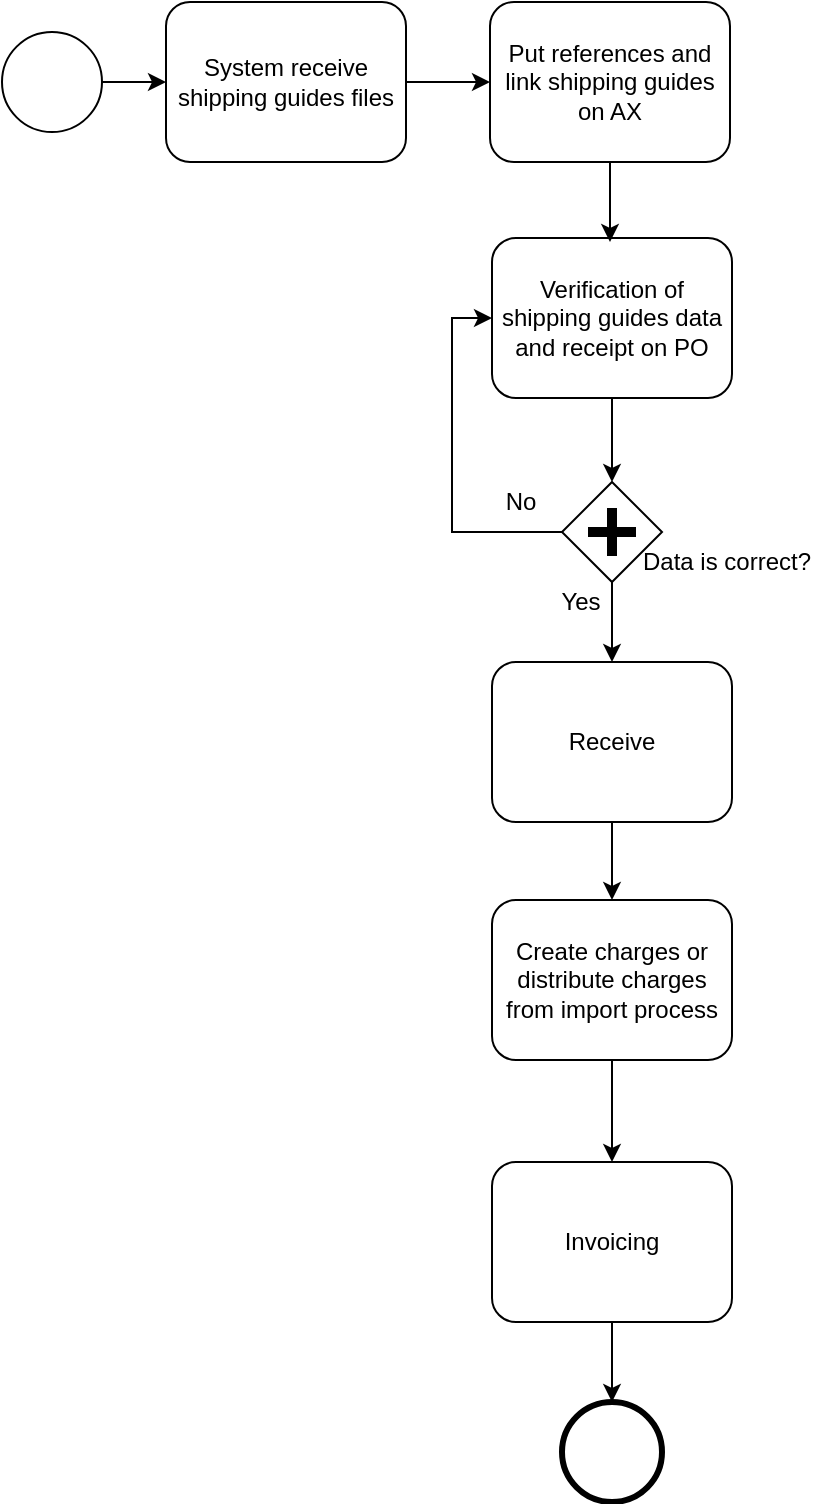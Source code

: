 <mxfile version="14.7.1" type="github">
  <diagram name="Page-1" id="2a216829-ef6e-dabb-86c1-c78162f3ba2b">
    <mxGraphModel dx="1038" dy="489" grid="1" gridSize="10" guides="1" tooltips="1" connect="1" arrows="1" fold="1" page="1" pageScale="1" pageWidth="850" pageHeight="1100" background="none" math="0" shadow="0">
      <root>
        <mxCell id="0" />
        <mxCell id="1" parent="0" />
        <mxCell id="7a84cebc1def654-1" value="" style="shape=mxgraph.bpmn.shape;html=1;verticalLabelPosition=bottom;labelBackgroundColor=#ffffff;verticalAlign=top;perimeter=ellipsePerimeter;outline=standard;symbol=general;" parent="1" vertex="1">
          <mxGeometry x="278" y="265" width="50" height="50" as="geometry" />
        </mxCell>
        <mxCell id="7a84cebc1def654-2" value="System receive shipping guides files" style="shape=ext;rounded=1;html=1;whiteSpace=wrap;" parent="1" vertex="1">
          <mxGeometry x="360" y="250" width="120" height="80" as="geometry" />
        </mxCell>
        <mxCell id="7a84cebc1def654-3" value="Put references and link shipping guides on AX" style="shape=ext;rounded=1;html=1;whiteSpace=wrap;" parent="1" vertex="1">
          <mxGeometry x="522" y="250" width="120" height="80" as="geometry" />
        </mxCell>
        <mxCell id="7a84cebc1def654-8" value="Verification of shipping guides data and receipt on PO" style="shape=ext;rounded=1;html=1;whiteSpace=wrap;" parent="1" vertex="1">
          <mxGeometry x="523" y="368" width="120" height="80" as="geometry" />
        </mxCell>
        <mxCell id="yvd3gltn9VmsAaINUpFN-8" style="edgeStyle=orthogonalEdgeStyle;rounded=0;orthogonalLoop=1;jettySize=auto;html=1;entryX=0;entryY=0.5;entryDx=0;entryDy=0;" edge="1" parent="1" source="7a84cebc1def654-9" target="7a84cebc1def654-8">
          <mxGeometry relative="1" as="geometry">
            <Array as="points">
              <mxPoint x="503" y="515" />
              <mxPoint x="503" y="408" />
            </Array>
          </mxGeometry>
        </mxCell>
        <mxCell id="7a84cebc1def654-9" value="" style="shape=mxgraph.bpmn.shape;html=1;verticalLabelPosition=bottom;labelBackgroundColor=#ffffff;verticalAlign=top;perimeter=rhombusPerimeter;background=gateway;outline=none;symbol=parallelGw;" parent="1" vertex="1">
          <mxGeometry x="558" y="490" width="50" height="50" as="geometry" />
        </mxCell>
        <mxCell id="7a84cebc1def654-14" value="Receive" style="html=1;whiteSpace=wrap;rounded=1;" parent="1" vertex="1">
          <mxGeometry x="523" y="580" width="120" height="80" as="geometry" />
        </mxCell>
        <mxCell id="7a84cebc1def654-26" value="" style="shape=mxgraph.bpmn.shape;html=1;verticalLabelPosition=bottom;labelBackgroundColor=#ffffff;verticalAlign=top;perimeter=ellipsePerimeter;outline=end;symbol=general;" parent="1" vertex="1">
          <mxGeometry x="558" y="950" width="50" height="50" as="geometry" />
        </mxCell>
        <mxCell id="7a84cebc1def654-36" style="edgeStyle=orthogonalEdgeStyle;rounded=0;html=1;jettySize=auto;orthogonalLoop=1;" parent="1" source="7a84cebc1def654-1" target="7a84cebc1def654-2" edge="1">
          <mxGeometry relative="1" as="geometry" />
        </mxCell>
        <mxCell id="7a84cebc1def654-39" style="edgeStyle=orthogonalEdgeStyle;rounded=0;html=1;jettySize=auto;orthogonalLoop=1;" parent="1" source="7a84cebc1def654-2" target="7a84cebc1def654-3" edge="1">
          <mxGeometry relative="1" as="geometry" />
        </mxCell>
        <mxCell id="7a84cebc1def654-40" style="edgeStyle=orthogonalEdgeStyle;rounded=0;html=1;jettySize=auto;orthogonalLoop=1;entryX=0.5;entryY=0;entryDx=0;entryDy=0;" parent="1" source="7a84cebc1def654-14" target="yvd3gltn9VmsAaINUpFN-4" edge="1">
          <mxGeometry relative="1" as="geometry">
            <mxPoint x="970" y="290" as="targetPoint" />
          </mxGeometry>
        </mxCell>
        <mxCell id="7a84cebc1def654-47" style="edgeStyle=orthogonalEdgeStyle;rounded=0;html=1;jettySize=auto;orthogonalLoop=1;" parent="1" source="7a84cebc1def654-3" edge="1">
          <mxGeometry relative="1" as="geometry">
            <mxPoint x="582" y="370" as="targetPoint" />
          </mxGeometry>
        </mxCell>
        <mxCell id="7a84cebc1def654-49" style="edgeStyle=orthogonalEdgeStyle;rounded=0;html=1;jettySize=auto;orthogonalLoop=1;" parent="1" source="7a84cebc1def654-8" target="7a84cebc1def654-9" edge="1">
          <mxGeometry relative="1" as="geometry" />
        </mxCell>
        <mxCell id="7a84cebc1def654-50" style="edgeStyle=orthogonalEdgeStyle;rounded=0;html=1;jettySize=auto;orthogonalLoop=1;entryX=0.5;entryY=0;entryDx=0;entryDy=0;exitX=0.5;exitY=1;exitDx=0;exitDy=0;" parent="1" source="7a84cebc1def654-9" target="7a84cebc1def654-14" edge="1">
          <mxGeometry relative="1" as="geometry">
            <Array as="points">
              <mxPoint x="583" y="560" />
              <mxPoint x="583" y="560" />
            </Array>
            <mxPoint x="583" y="550" as="sourcePoint" />
          </mxGeometry>
        </mxCell>
        <mxCell id="yvd3gltn9VmsAaINUpFN-1" value="No" style="text;html=1;align=center;verticalAlign=middle;resizable=0;points=[];autosize=1;strokeColor=none;" vertex="1" parent="1">
          <mxGeometry x="522" y="490" width="30" height="20" as="geometry" />
        </mxCell>
        <mxCell id="yvd3gltn9VmsAaINUpFN-2" value="Yes" style="text;html=1;align=center;verticalAlign=middle;resizable=0;points=[];autosize=1;strokeColor=none;" vertex="1" parent="1">
          <mxGeometry x="552" y="540" width="30" height="20" as="geometry" />
        </mxCell>
        <mxCell id="yvd3gltn9VmsAaINUpFN-3" value="Data is correct?" style="text;html=1;align=center;verticalAlign=middle;resizable=0;points=[];autosize=1;strokeColor=none;" vertex="1" parent="1">
          <mxGeometry x="590" y="520" width="100" height="20" as="geometry" />
        </mxCell>
        <mxCell id="yvd3gltn9VmsAaINUpFN-9" style="edgeStyle=orthogonalEdgeStyle;rounded=0;orthogonalLoop=1;jettySize=auto;html=1;" edge="1" parent="1" source="yvd3gltn9VmsAaINUpFN-4" target="yvd3gltn9VmsAaINUpFN-5">
          <mxGeometry relative="1" as="geometry" />
        </mxCell>
        <mxCell id="yvd3gltn9VmsAaINUpFN-4" value="Create charges or distribute charges from import process" style="html=1;whiteSpace=wrap;rounded=1;" vertex="1" parent="1">
          <mxGeometry x="523" y="699" width="120" height="80" as="geometry" />
        </mxCell>
        <mxCell id="yvd3gltn9VmsAaINUpFN-7" style="edgeStyle=orthogonalEdgeStyle;rounded=0;orthogonalLoop=1;jettySize=auto;html=1;exitX=0.5;exitY=1;exitDx=0;exitDy=0;" edge="1" parent="1" source="yvd3gltn9VmsAaINUpFN-5" target="7a84cebc1def654-26">
          <mxGeometry relative="1" as="geometry" />
        </mxCell>
        <mxCell id="yvd3gltn9VmsAaINUpFN-5" value="Invoicing" style="html=1;whiteSpace=wrap;rounded=1;" vertex="1" parent="1">
          <mxGeometry x="523" y="830" width="120" height="80" as="geometry" />
        </mxCell>
      </root>
    </mxGraphModel>
  </diagram>
</mxfile>

